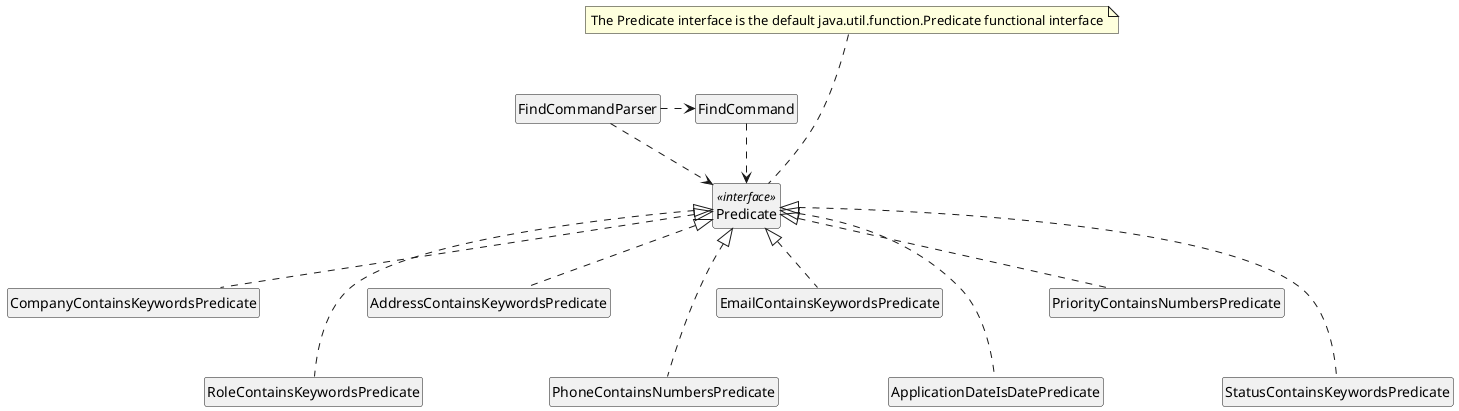 @startuml

hide circle
hide empty members
skinparam classAttributeIconSize 0

Class FindCommandParser {

}

Class FindCommand {

}

Class Predicate <<interface>> {

}

Class CompanyContainsKeywordsPredicate {

}

Class RoleContainsKeywordsPredicate {

}

Class AddressContainsKeywordsPredicate {

}

Class PhoneContainsNumbersPredicate {

}

Class EmailContainsKeywordsPredicate {

}

Class ApplicationDateIsDatePredicate {

}

Class PriorityContainsNumbersPredicate {

}

Class StatusContainsKeywordsPredicate {

}

note as N1
  The Predicate interface is the default java.util.function.Predicate functional interface
end note

N1 ... Predicate
FindCommandParser .down.> Predicate
FindCommandParser .right.> FindCommand
FindCommand .down.> Predicate
CompanyContainsKeywordsPredicate .up.|> Predicate
RoleContainsKeywordsPredicate ..up.|> Predicate
AddressContainsKeywordsPredicate .up.|> Predicate
PhoneContainsNumbersPredicate ..up.|> Predicate
EmailContainsKeywordsPredicate .up.|> Predicate
ApplicationDateIsDatePredicate ..up.|> Predicate
PriorityContainsNumbersPredicate .up.|> Predicate
StatusContainsKeywordsPredicate ..up.|> Predicate

@enduml
